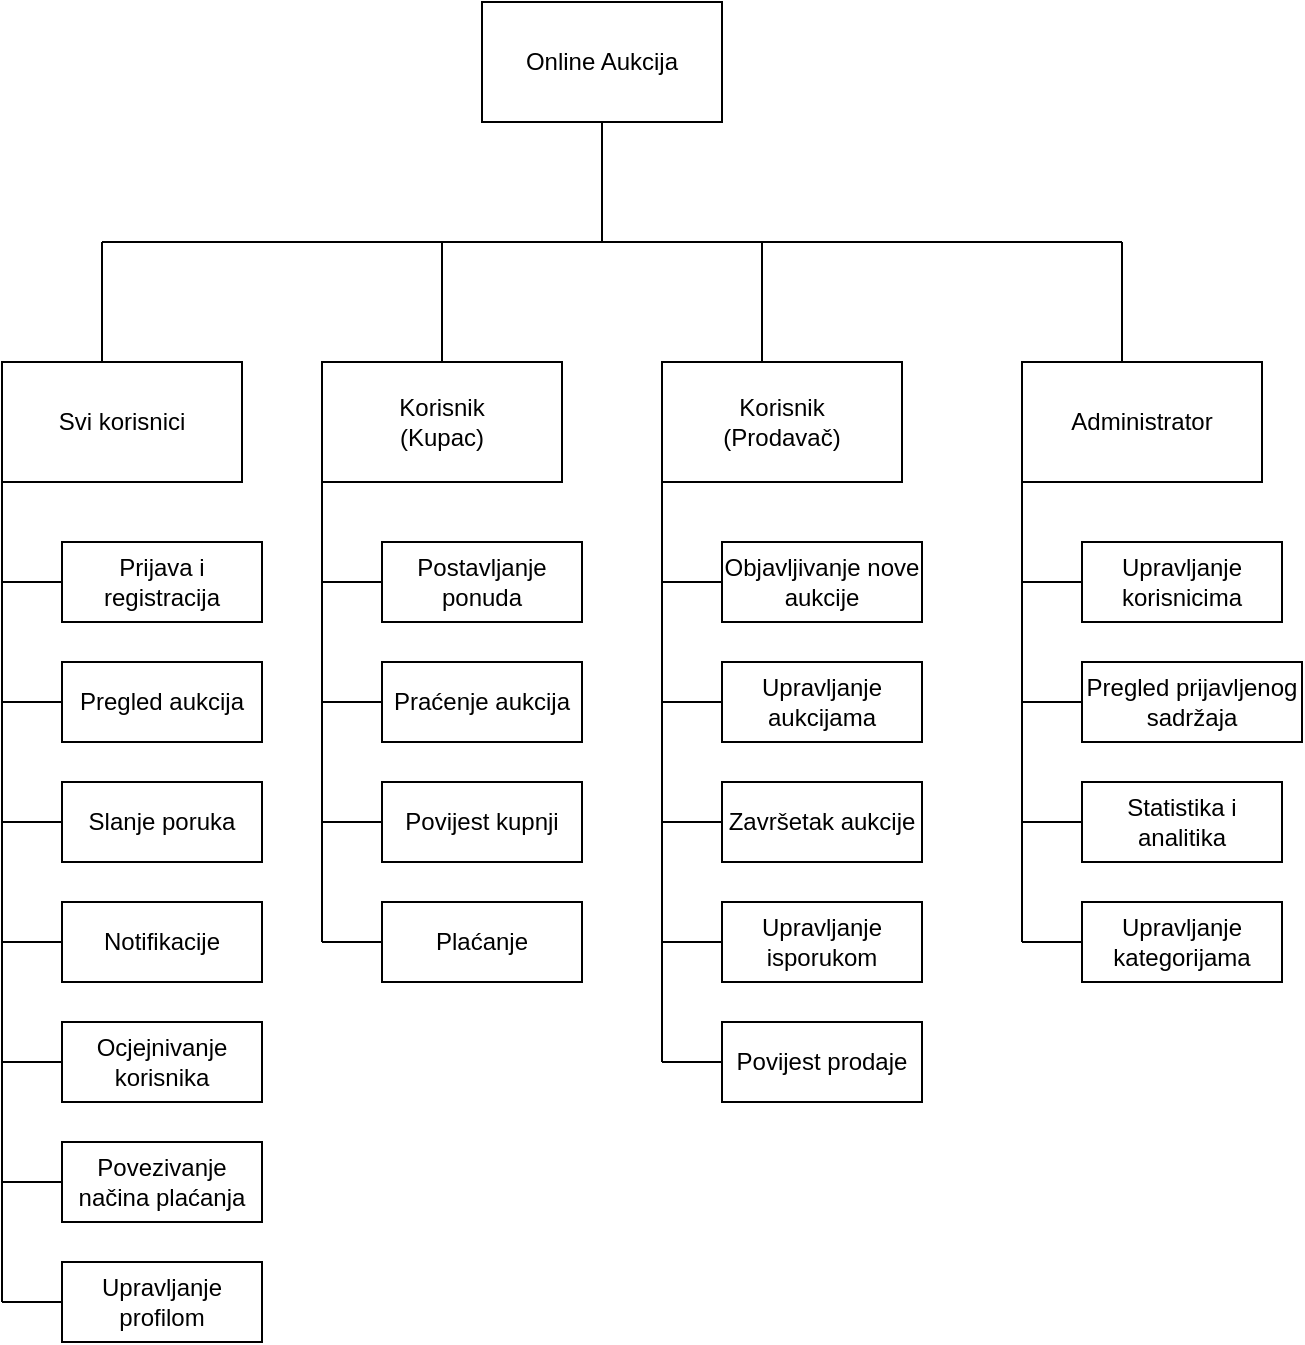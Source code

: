 <mxfile version="27.2.0">
  <diagram name="Online Aukcija Dijagram" id="dddaKmZeun1SkJt7yi96">
    <mxGraphModel dx="1426" dy="741" grid="1" gridSize="10" guides="1" tooltips="1" connect="1" arrows="1" fold="1" page="1" pageScale="1" pageWidth="850" pageHeight="1100" math="0" shadow="0">
      <root>
        <mxCell id="0" />
        <mxCell id="1" parent="0" />
        <mxCell id="LfhezNj7fZCrbtmwJuY4-1" value="Online Aukcija" style="rounded=0;whiteSpace=wrap;html=1;" vertex="1" parent="1">
          <mxGeometry x="260" y="60" width="120" height="60" as="geometry" />
        </mxCell>
        <mxCell id="LfhezNj7fZCrbtmwJuY4-2" value="" style="endArrow=none;html=1;rounded=0;" edge="1" parent="1">
          <mxGeometry width="50" height="50" relative="1" as="geometry">
            <mxPoint x="320" y="180" as="sourcePoint" />
            <mxPoint x="320" y="120" as="targetPoint" />
          </mxGeometry>
        </mxCell>
        <mxCell id="LfhezNj7fZCrbtmwJuY4-3" value="" style="endArrow=none;html=1;rounded=0;" edge="1" parent="1">
          <mxGeometry width="50" height="50" relative="1" as="geometry">
            <mxPoint x="70" y="180" as="sourcePoint" />
            <mxPoint x="580" y="180" as="targetPoint" />
          </mxGeometry>
        </mxCell>
        <mxCell id="LfhezNj7fZCrbtmwJuY4-4" value="" style="endArrow=none;html=1;rounded=0;" edge="1" parent="1">
          <mxGeometry width="50" height="50" relative="1" as="geometry">
            <mxPoint x="70" y="240" as="sourcePoint" />
            <mxPoint x="70" y="180" as="targetPoint" />
          </mxGeometry>
        </mxCell>
        <mxCell id="LfhezNj7fZCrbtmwJuY4-5" value="Svi korisnici" style="rounded=0;whiteSpace=wrap;html=1;" vertex="1" parent="1">
          <mxGeometry x="20" y="240" width="120" height="60" as="geometry" />
        </mxCell>
        <mxCell id="LfhezNj7fZCrbtmwJuY4-6" value="" style="endArrow=none;html=1;rounded=0;" edge="1" parent="1">
          <mxGeometry width="50" height="50" relative="1" as="geometry">
            <mxPoint x="20" y="710" as="sourcePoint" />
            <mxPoint x="20" y="300" as="targetPoint" />
          </mxGeometry>
        </mxCell>
        <mxCell id="LfhezNj7fZCrbtmwJuY4-7" value="" style="endArrow=none;html=1;rounded=0;" edge="1" parent="1">
          <mxGeometry width="50" height="50" relative="1" as="geometry">
            <mxPoint x="20" y="350" as="sourcePoint" />
            <mxPoint x="50" y="350" as="targetPoint" />
          </mxGeometry>
        </mxCell>
        <mxCell id="LfhezNj7fZCrbtmwJuY4-8" value="Prijava i registracija" style="rounded=0;whiteSpace=wrap;html=1;" vertex="1" parent="1">
          <mxGeometry x="50" y="330" width="100" height="40" as="geometry" />
        </mxCell>
        <mxCell id="LfhezNj7fZCrbtmwJuY4-11" value="" style="endArrow=none;html=1;rounded=0;" edge="1" parent="1">
          <mxGeometry width="50" height="50" relative="1" as="geometry">
            <mxPoint x="20" y="410" as="sourcePoint" />
            <mxPoint x="50" y="410" as="targetPoint" />
          </mxGeometry>
        </mxCell>
        <mxCell id="LfhezNj7fZCrbtmwJuY4-12" value="Pregled aukcija" style="rounded=0;whiteSpace=wrap;html=1;" vertex="1" parent="1">
          <mxGeometry x="50" y="390" width="100" height="40" as="geometry" />
        </mxCell>
        <mxCell id="LfhezNj7fZCrbtmwJuY4-13" value="" style="endArrow=none;html=1;rounded=0;" edge="1" parent="1">
          <mxGeometry width="50" height="50" relative="1" as="geometry">
            <mxPoint x="20" y="470" as="sourcePoint" />
            <mxPoint x="50" y="470" as="targetPoint" />
          </mxGeometry>
        </mxCell>
        <mxCell id="LfhezNj7fZCrbtmwJuY4-14" value="Slanje poruka" style="rounded=0;whiteSpace=wrap;html=1;" vertex="1" parent="1">
          <mxGeometry x="50" y="450" width="100" height="40" as="geometry" />
        </mxCell>
        <mxCell id="LfhezNj7fZCrbtmwJuY4-15" value="" style="endArrow=none;html=1;rounded=0;" edge="1" parent="1">
          <mxGeometry width="50" height="50" relative="1" as="geometry">
            <mxPoint x="20" y="530" as="sourcePoint" />
            <mxPoint x="50" y="530" as="targetPoint" />
          </mxGeometry>
        </mxCell>
        <mxCell id="LfhezNj7fZCrbtmwJuY4-16" value="Notifikacije" style="rounded=0;whiteSpace=wrap;html=1;" vertex="1" parent="1">
          <mxGeometry x="50" y="510" width="100" height="40" as="geometry" />
        </mxCell>
        <mxCell id="LfhezNj7fZCrbtmwJuY4-17" value="" style="endArrow=none;html=1;rounded=0;" edge="1" parent="1">
          <mxGeometry width="50" height="50" relative="1" as="geometry">
            <mxPoint x="20" y="590" as="sourcePoint" />
            <mxPoint x="50" y="590" as="targetPoint" />
          </mxGeometry>
        </mxCell>
        <mxCell id="LfhezNj7fZCrbtmwJuY4-18" value="Ocjejnivanje korisnika" style="rounded=0;whiteSpace=wrap;html=1;" vertex="1" parent="1">
          <mxGeometry x="50" y="570" width="100" height="40" as="geometry" />
        </mxCell>
        <mxCell id="LfhezNj7fZCrbtmwJuY4-19" value="" style="endArrow=none;html=1;rounded=0;" edge="1" parent="1">
          <mxGeometry width="50" height="50" relative="1" as="geometry">
            <mxPoint x="20" y="650" as="sourcePoint" />
            <mxPoint x="50" y="650" as="targetPoint" />
          </mxGeometry>
        </mxCell>
        <mxCell id="LfhezNj7fZCrbtmwJuY4-20" value="Povezivanje načina plaćanja" style="rounded=0;whiteSpace=wrap;html=1;" vertex="1" parent="1">
          <mxGeometry x="50" y="630" width="100" height="40" as="geometry" />
        </mxCell>
        <mxCell id="LfhezNj7fZCrbtmwJuY4-21" value="" style="endArrow=none;html=1;rounded=0;" edge="1" parent="1">
          <mxGeometry width="50" height="50" relative="1" as="geometry">
            <mxPoint x="20" y="710" as="sourcePoint" />
            <mxPoint x="50" y="710" as="targetPoint" />
          </mxGeometry>
        </mxCell>
        <mxCell id="LfhezNj7fZCrbtmwJuY4-22" value="Upravljanje profilom" style="rounded=0;whiteSpace=wrap;html=1;" vertex="1" parent="1">
          <mxGeometry x="50" y="690" width="100" height="40" as="geometry" />
        </mxCell>
        <mxCell id="LfhezNj7fZCrbtmwJuY4-23" value="" style="endArrow=none;html=1;rounded=0;" edge="1" parent="1">
          <mxGeometry width="50" height="50" relative="1" as="geometry">
            <mxPoint x="240" y="240" as="sourcePoint" />
            <mxPoint x="240" y="180" as="targetPoint" />
          </mxGeometry>
        </mxCell>
        <mxCell id="LfhezNj7fZCrbtmwJuY4-25" value="Korisnik&lt;br&gt;(Kupac)" style="rounded=0;whiteSpace=wrap;html=1;" vertex="1" parent="1">
          <mxGeometry x="180" y="240" width="120" height="60" as="geometry" />
        </mxCell>
        <mxCell id="LfhezNj7fZCrbtmwJuY4-26" value="" style="endArrow=none;html=1;rounded=0;" edge="1" parent="1">
          <mxGeometry width="50" height="50" relative="1" as="geometry">
            <mxPoint x="180" y="530" as="sourcePoint" />
            <mxPoint x="180" y="300" as="targetPoint" />
          </mxGeometry>
        </mxCell>
        <mxCell id="LfhezNj7fZCrbtmwJuY4-27" value="" style="endArrow=none;html=1;rounded=0;" edge="1" parent="1">
          <mxGeometry width="50" height="50" relative="1" as="geometry">
            <mxPoint x="180" y="350" as="sourcePoint" />
            <mxPoint x="210" y="350" as="targetPoint" />
          </mxGeometry>
        </mxCell>
        <mxCell id="LfhezNj7fZCrbtmwJuY4-28" value="Postavljanje ponuda" style="rounded=0;whiteSpace=wrap;html=1;" vertex="1" parent="1">
          <mxGeometry x="210" y="330" width="100" height="40" as="geometry" />
        </mxCell>
        <mxCell id="LfhezNj7fZCrbtmwJuY4-29" value="" style="endArrow=none;html=1;rounded=0;" edge="1" parent="1">
          <mxGeometry width="50" height="50" relative="1" as="geometry">
            <mxPoint x="180" y="410" as="sourcePoint" />
            <mxPoint x="210" y="410" as="targetPoint" />
          </mxGeometry>
        </mxCell>
        <mxCell id="LfhezNj7fZCrbtmwJuY4-30" value="Praćenje aukcija" style="rounded=0;whiteSpace=wrap;html=1;" vertex="1" parent="1">
          <mxGeometry x="210" y="390" width="100" height="40" as="geometry" />
        </mxCell>
        <mxCell id="LfhezNj7fZCrbtmwJuY4-31" value="" style="endArrow=none;html=1;rounded=0;" edge="1" parent="1">
          <mxGeometry width="50" height="50" relative="1" as="geometry">
            <mxPoint x="180" y="470" as="sourcePoint" />
            <mxPoint x="210" y="470" as="targetPoint" />
          </mxGeometry>
        </mxCell>
        <mxCell id="LfhezNj7fZCrbtmwJuY4-32" value="Povijest kupnji" style="rounded=0;whiteSpace=wrap;html=1;" vertex="1" parent="1">
          <mxGeometry x="210" y="450" width="100" height="40" as="geometry" />
        </mxCell>
        <mxCell id="LfhezNj7fZCrbtmwJuY4-33" value="" style="endArrow=none;html=1;rounded=0;" edge="1" parent="1">
          <mxGeometry width="50" height="50" relative="1" as="geometry">
            <mxPoint x="180" y="530" as="sourcePoint" />
            <mxPoint x="210" y="530" as="targetPoint" />
          </mxGeometry>
        </mxCell>
        <mxCell id="LfhezNj7fZCrbtmwJuY4-34" value="Plaćanje" style="rounded=0;whiteSpace=wrap;html=1;" vertex="1" parent="1">
          <mxGeometry x="210" y="510" width="100" height="40" as="geometry" />
        </mxCell>
        <mxCell id="LfhezNj7fZCrbtmwJuY4-35" value="" style="endArrow=none;html=1;rounded=0;" edge="1" parent="1">
          <mxGeometry width="50" height="50" relative="1" as="geometry">
            <mxPoint x="400" y="240" as="sourcePoint" />
            <mxPoint x="400" y="180" as="targetPoint" />
          </mxGeometry>
        </mxCell>
        <mxCell id="LfhezNj7fZCrbtmwJuY4-36" value="Korisnik&lt;br&gt;(Prodavač)" style="rounded=0;whiteSpace=wrap;html=1;" vertex="1" parent="1">
          <mxGeometry x="350" y="240" width="120" height="60" as="geometry" />
        </mxCell>
        <mxCell id="LfhezNj7fZCrbtmwJuY4-37" value="" style="endArrow=none;html=1;rounded=0;" edge="1" parent="1">
          <mxGeometry width="50" height="50" relative="1" as="geometry">
            <mxPoint x="350" y="590" as="sourcePoint" />
            <mxPoint x="350" y="300" as="targetPoint" />
          </mxGeometry>
        </mxCell>
        <mxCell id="LfhezNj7fZCrbtmwJuY4-38" value="" style="endArrow=none;html=1;rounded=0;" edge="1" parent="1">
          <mxGeometry width="50" height="50" relative="1" as="geometry">
            <mxPoint x="350" y="350" as="sourcePoint" />
            <mxPoint x="380" y="350" as="targetPoint" />
          </mxGeometry>
        </mxCell>
        <mxCell id="LfhezNj7fZCrbtmwJuY4-39" value="Objavljivanje nove aukcije" style="rounded=0;whiteSpace=wrap;html=1;" vertex="1" parent="1">
          <mxGeometry x="380" y="330" width="100" height="40" as="geometry" />
        </mxCell>
        <mxCell id="LfhezNj7fZCrbtmwJuY4-40" value="" style="endArrow=none;html=1;rounded=0;" edge="1" parent="1">
          <mxGeometry width="50" height="50" relative="1" as="geometry">
            <mxPoint x="350" y="410" as="sourcePoint" />
            <mxPoint x="380" y="410" as="targetPoint" />
          </mxGeometry>
        </mxCell>
        <mxCell id="LfhezNj7fZCrbtmwJuY4-41" value="Upravljanje aukcijama" style="rounded=0;whiteSpace=wrap;html=1;" vertex="1" parent="1">
          <mxGeometry x="380" y="390" width="100" height="40" as="geometry" />
        </mxCell>
        <mxCell id="LfhezNj7fZCrbtmwJuY4-42" value="" style="endArrow=none;html=1;rounded=0;" edge="1" parent="1">
          <mxGeometry width="50" height="50" relative="1" as="geometry">
            <mxPoint x="350" y="470" as="sourcePoint" />
            <mxPoint x="380" y="470" as="targetPoint" />
          </mxGeometry>
        </mxCell>
        <mxCell id="LfhezNj7fZCrbtmwJuY4-43" value="Završetak aukcije" style="rounded=0;whiteSpace=wrap;html=1;" vertex="1" parent="1">
          <mxGeometry x="380" y="450" width="100" height="40" as="geometry" />
        </mxCell>
        <mxCell id="LfhezNj7fZCrbtmwJuY4-44" value="" style="endArrow=none;html=1;rounded=0;" edge="1" parent="1">
          <mxGeometry width="50" height="50" relative="1" as="geometry">
            <mxPoint x="350" y="530" as="sourcePoint" />
            <mxPoint x="380" y="530" as="targetPoint" />
          </mxGeometry>
        </mxCell>
        <mxCell id="LfhezNj7fZCrbtmwJuY4-45" value="Upravljanje isporukom" style="rounded=0;whiteSpace=wrap;html=1;" vertex="1" parent="1">
          <mxGeometry x="380" y="510" width="100" height="40" as="geometry" />
        </mxCell>
        <mxCell id="LfhezNj7fZCrbtmwJuY4-46" value="" style="endArrow=none;html=1;rounded=0;" edge="1" parent="1">
          <mxGeometry width="50" height="50" relative="1" as="geometry">
            <mxPoint x="580" y="240" as="sourcePoint" />
            <mxPoint x="580" y="180" as="targetPoint" />
          </mxGeometry>
        </mxCell>
        <mxCell id="LfhezNj7fZCrbtmwJuY4-47" value="Administrator" style="rounded=0;whiteSpace=wrap;html=1;" vertex="1" parent="1">
          <mxGeometry x="530" y="240" width="120" height="60" as="geometry" />
        </mxCell>
        <mxCell id="LfhezNj7fZCrbtmwJuY4-48" value="" style="endArrow=none;html=1;rounded=0;" edge="1" parent="1">
          <mxGeometry width="50" height="50" relative="1" as="geometry">
            <mxPoint x="530" y="530" as="sourcePoint" />
            <mxPoint x="530" y="300" as="targetPoint" />
          </mxGeometry>
        </mxCell>
        <mxCell id="LfhezNj7fZCrbtmwJuY4-49" value="" style="endArrow=none;html=1;rounded=0;" edge="1" parent="1">
          <mxGeometry width="50" height="50" relative="1" as="geometry">
            <mxPoint x="530" y="350" as="sourcePoint" />
            <mxPoint x="560" y="350" as="targetPoint" />
          </mxGeometry>
        </mxCell>
        <mxCell id="LfhezNj7fZCrbtmwJuY4-50" value="Upravljanje korisnicima" style="rounded=0;whiteSpace=wrap;html=1;" vertex="1" parent="1">
          <mxGeometry x="560" y="330" width="100" height="40" as="geometry" />
        </mxCell>
        <mxCell id="LfhezNj7fZCrbtmwJuY4-51" value="" style="endArrow=none;html=1;rounded=0;" edge="1" parent="1">
          <mxGeometry width="50" height="50" relative="1" as="geometry">
            <mxPoint x="530" y="410" as="sourcePoint" />
            <mxPoint x="560" y="410" as="targetPoint" />
          </mxGeometry>
        </mxCell>
        <mxCell id="LfhezNj7fZCrbtmwJuY4-52" value="Pregled prijavljenog sadržaja" style="rounded=0;whiteSpace=wrap;html=1;" vertex="1" parent="1">
          <mxGeometry x="560" y="390" width="110" height="40" as="geometry" />
        </mxCell>
        <mxCell id="LfhezNj7fZCrbtmwJuY4-53" value="" style="endArrow=none;html=1;rounded=0;" edge="1" parent="1">
          <mxGeometry width="50" height="50" relative="1" as="geometry">
            <mxPoint x="530" y="470" as="sourcePoint" />
            <mxPoint x="560" y="470" as="targetPoint" />
          </mxGeometry>
        </mxCell>
        <mxCell id="LfhezNj7fZCrbtmwJuY4-54" value="Statistika i analitika" style="rounded=0;whiteSpace=wrap;html=1;" vertex="1" parent="1">
          <mxGeometry x="560" y="450" width="100" height="40" as="geometry" />
        </mxCell>
        <mxCell id="LfhezNj7fZCrbtmwJuY4-55" value="" style="endArrow=none;html=1;rounded=0;" edge="1" parent="1">
          <mxGeometry width="50" height="50" relative="1" as="geometry">
            <mxPoint x="530" y="530" as="sourcePoint" />
            <mxPoint x="560" y="530" as="targetPoint" />
          </mxGeometry>
        </mxCell>
        <mxCell id="LfhezNj7fZCrbtmwJuY4-56" value="Upravljanje kategorijama" style="rounded=0;whiteSpace=wrap;html=1;" vertex="1" parent="1">
          <mxGeometry x="560" y="510" width="100" height="40" as="geometry" />
        </mxCell>
        <mxCell id="LfhezNj7fZCrbtmwJuY4-57" value="" style="endArrow=none;html=1;rounded=0;" edge="1" parent="1">
          <mxGeometry width="50" height="50" relative="1" as="geometry">
            <mxPoint x="350" y="590" as="sourcePoint" />
            <mxPoint x="380" y="590" as="targetPoint" />
          </mxGeometry>
        </mxCell>
        <mxCell id="LfhezNj7fZCrbtmwJuY4-58" value="Povijest prodaje" style="rounded=0;whiteSpace=wrap;html=1;" vertex="1" parent="1">
          <mxGeometry x="380" y="570" width="100" height="40" as="geometry" />
        </mxCell>
      </root>
    </mxGraphModel>
  </diagram>
</mxfile>
